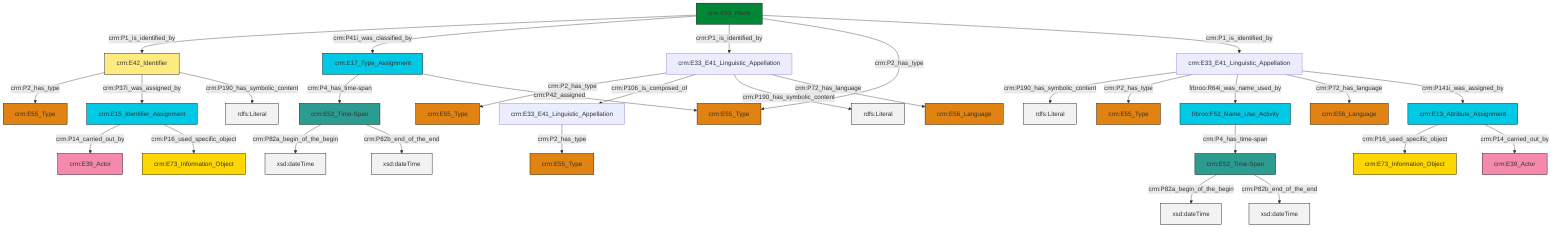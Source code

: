 graph TD
classDef Literal fill:#f2f2f2,stroke:#000000;
classDef CRM_Entity fill:#FFFFFF,stroke:#000000;
classDef Temporal_Entity fill:#00C9E6, stroke:#000000;
classDef Type fill:#E18312, stroke:#000000;
classDef Time-Span fill:#2C9C91, stroke:#000000;
classDef Appellation fill:#FFEB7F, stroke:#000000;
classDef Place fill:#008836, stroke:#000000;
classDef Persistent_Item fill:#B266B2, stroke:#000000;
classDef Conceptual_Object fill:#FFD700, stroke:#000000;
classDef Physical_Thing fill:#D2B48C, stroke:#000000;
classDef Actor fill:#f58aad, stroke:#000000;
classDef PC_Classes fill:#4ce600, stroke:#000000;
classDef Multi fill:#cccccc,stroke:#000000;

0["crm:E42_Identifier"]:::Appellation -->|crm:P2_has_type| 1["crm:E55_Type"]:::Type
2["crm:E33_E41_Linguistic_Appellation"]:::Default -->|crm:P190_has_symbolic_content| 3[rdfs:Literal]:::Literal
10["crm:E33_E41_Linguistic_Appellation"]:::Default -->|crm:P2_has_type| 11["crm:E55_Type"]:::Type
10["crm:E33_E41_Linguistic_Appellation"]:::Default -->|crm:P106_is_composed_of| 16["crm:E33_E41_Linguistic_Appellation"]:::Default
19["crm:E53_Place"]:::Place -->|crm:P1_is_identified_by| 0["crm:E42_Identifier"]:::Appellation
19["crm:E53_Place"]:::Place -->|crm:P41i_was_classified_by| 20["crm:E17_Type_Assignment"]:::Temporal_Entity
23["crm:E52_Time-Span"]:::Time-Span -->|crm:P82a_begin_of_the_begin| 24[xsd:dateTime]:::Literal
2["crm:E33_E41_Linguistic_Appellation"]:::Default -->|crm:P2_has_type| 30["crm:E55_Type"]:::Type
0["crm:E42_Identifier"]:::Appellation -->|crm:P37i_was_assigned_by| 32["crm:E15_Identifier_Assignment"]:::Temporal_Entity
10["crm:E33_E41_Linguistic_Appellation"]:::Default -->|crm:P190_has_symbolic_content| 33[rdfs:Literal]:::Literal
19["crm:E53_Place"]:::Place -->|crm:P1_is_identified_by| 10["crm:E33_E41_Linguistic_Appellation"]:::Default
20["crm:E17_Type_Assignment"]:::Temporal_Entity -->|crm:P4_has_time-span| 23["crm:E52_Time-Span"]:::Time-Span
6["crm:E13_Attribute_Assignment"]:::Temporal_Entity -->|crm:P16_used_specific_object| 17["crm:E73_Information_Object"]:::Conceptual_Object
10["crm:E33_E41_Linguistic_Appellation"]:::Default -->|crm:P72_has_language| 21["crm:E56_Language"]:::Type
12["frbroo:F52_Name_Use_Activity"]:::Temporal_Entity -->|crm:P4_has_time-span| 8["crm:E52_Time-Span"]:::Time-Span
2["crm:E33_E41_Linguistic_Appellation"]:::Default -->|frbroo:R64i_was_name_used_by| 12["frbroo:F52_Name_Use_Activity"]:::Temporal_Entity
32["crm:E15_Identifier_Assignment"]:::Temporal_Entity -->|crm:P14_carried_out_by| 36["crm:E39_Actor"]:::Actor
19["crm:E53_Place"]:::Place -->|crm:P2_has_type| 25["crm:E55_Type"]:::Type
8["crm:E52_Time-Span"]:::Time-Span -->|crm:P82a_begin_of_the_begin| 38[xsd:dateTime]:::Literal
2["crm:E33_E41_Linguistic_Appellation"]:::Default -->|crm:P72_has_language| 41["crm:E56_Language"]:::Type
2["crm:E33_E41_Linguistic_Appellation"]:::Default -->|crm:P141i_was_assigned_by| 6["crm:E13_Attribute_Assignment"]:::Temporal_Entity
23["crm:E52_Time-Span"]:::Time-Span -->|crm:P82b_end_of_the_end| 44[xsd:dateTime]:::Literal
8["crm:E52_Time-Span"]:::Time-Span -->|crm:P82b_end_of_the_end| 45[xsd:dateTime]:::Literal
0["crm:E42_Identifier"]:::Appellation -->|crm:P190_has_symbolic_content| 46[rdfs:Literal]:::Literal
16["crm:E33_E41_Linguistic_Appellation"]:::Default -->|crm:P2_has_type| 4["crm:E55_Type"]:::Type
6["crm:E13_Attribute_Assignment"]:::Temporal_Entity -->|crm:P14_carried_out_by| 28["crm:E39_Actor"]:::Actor
32["crm:E15_Identifier_Assignment"]:::Temporal_Entity -->|crm:P16_used_specific_object| 14["crm:E73_Information_Object"]:::Conceptual_Object
19["crm:E53_Place"]:::Place -->|crm:P1_is_identified_by| 2["crm:E33_E41_Linguistic_Appellation"]:::Default
20["crm:E17_Type_Assignment"]:::Temporal_Entity -->|crm:P42_assigned| 25["crm:E55_Type"]:::Type